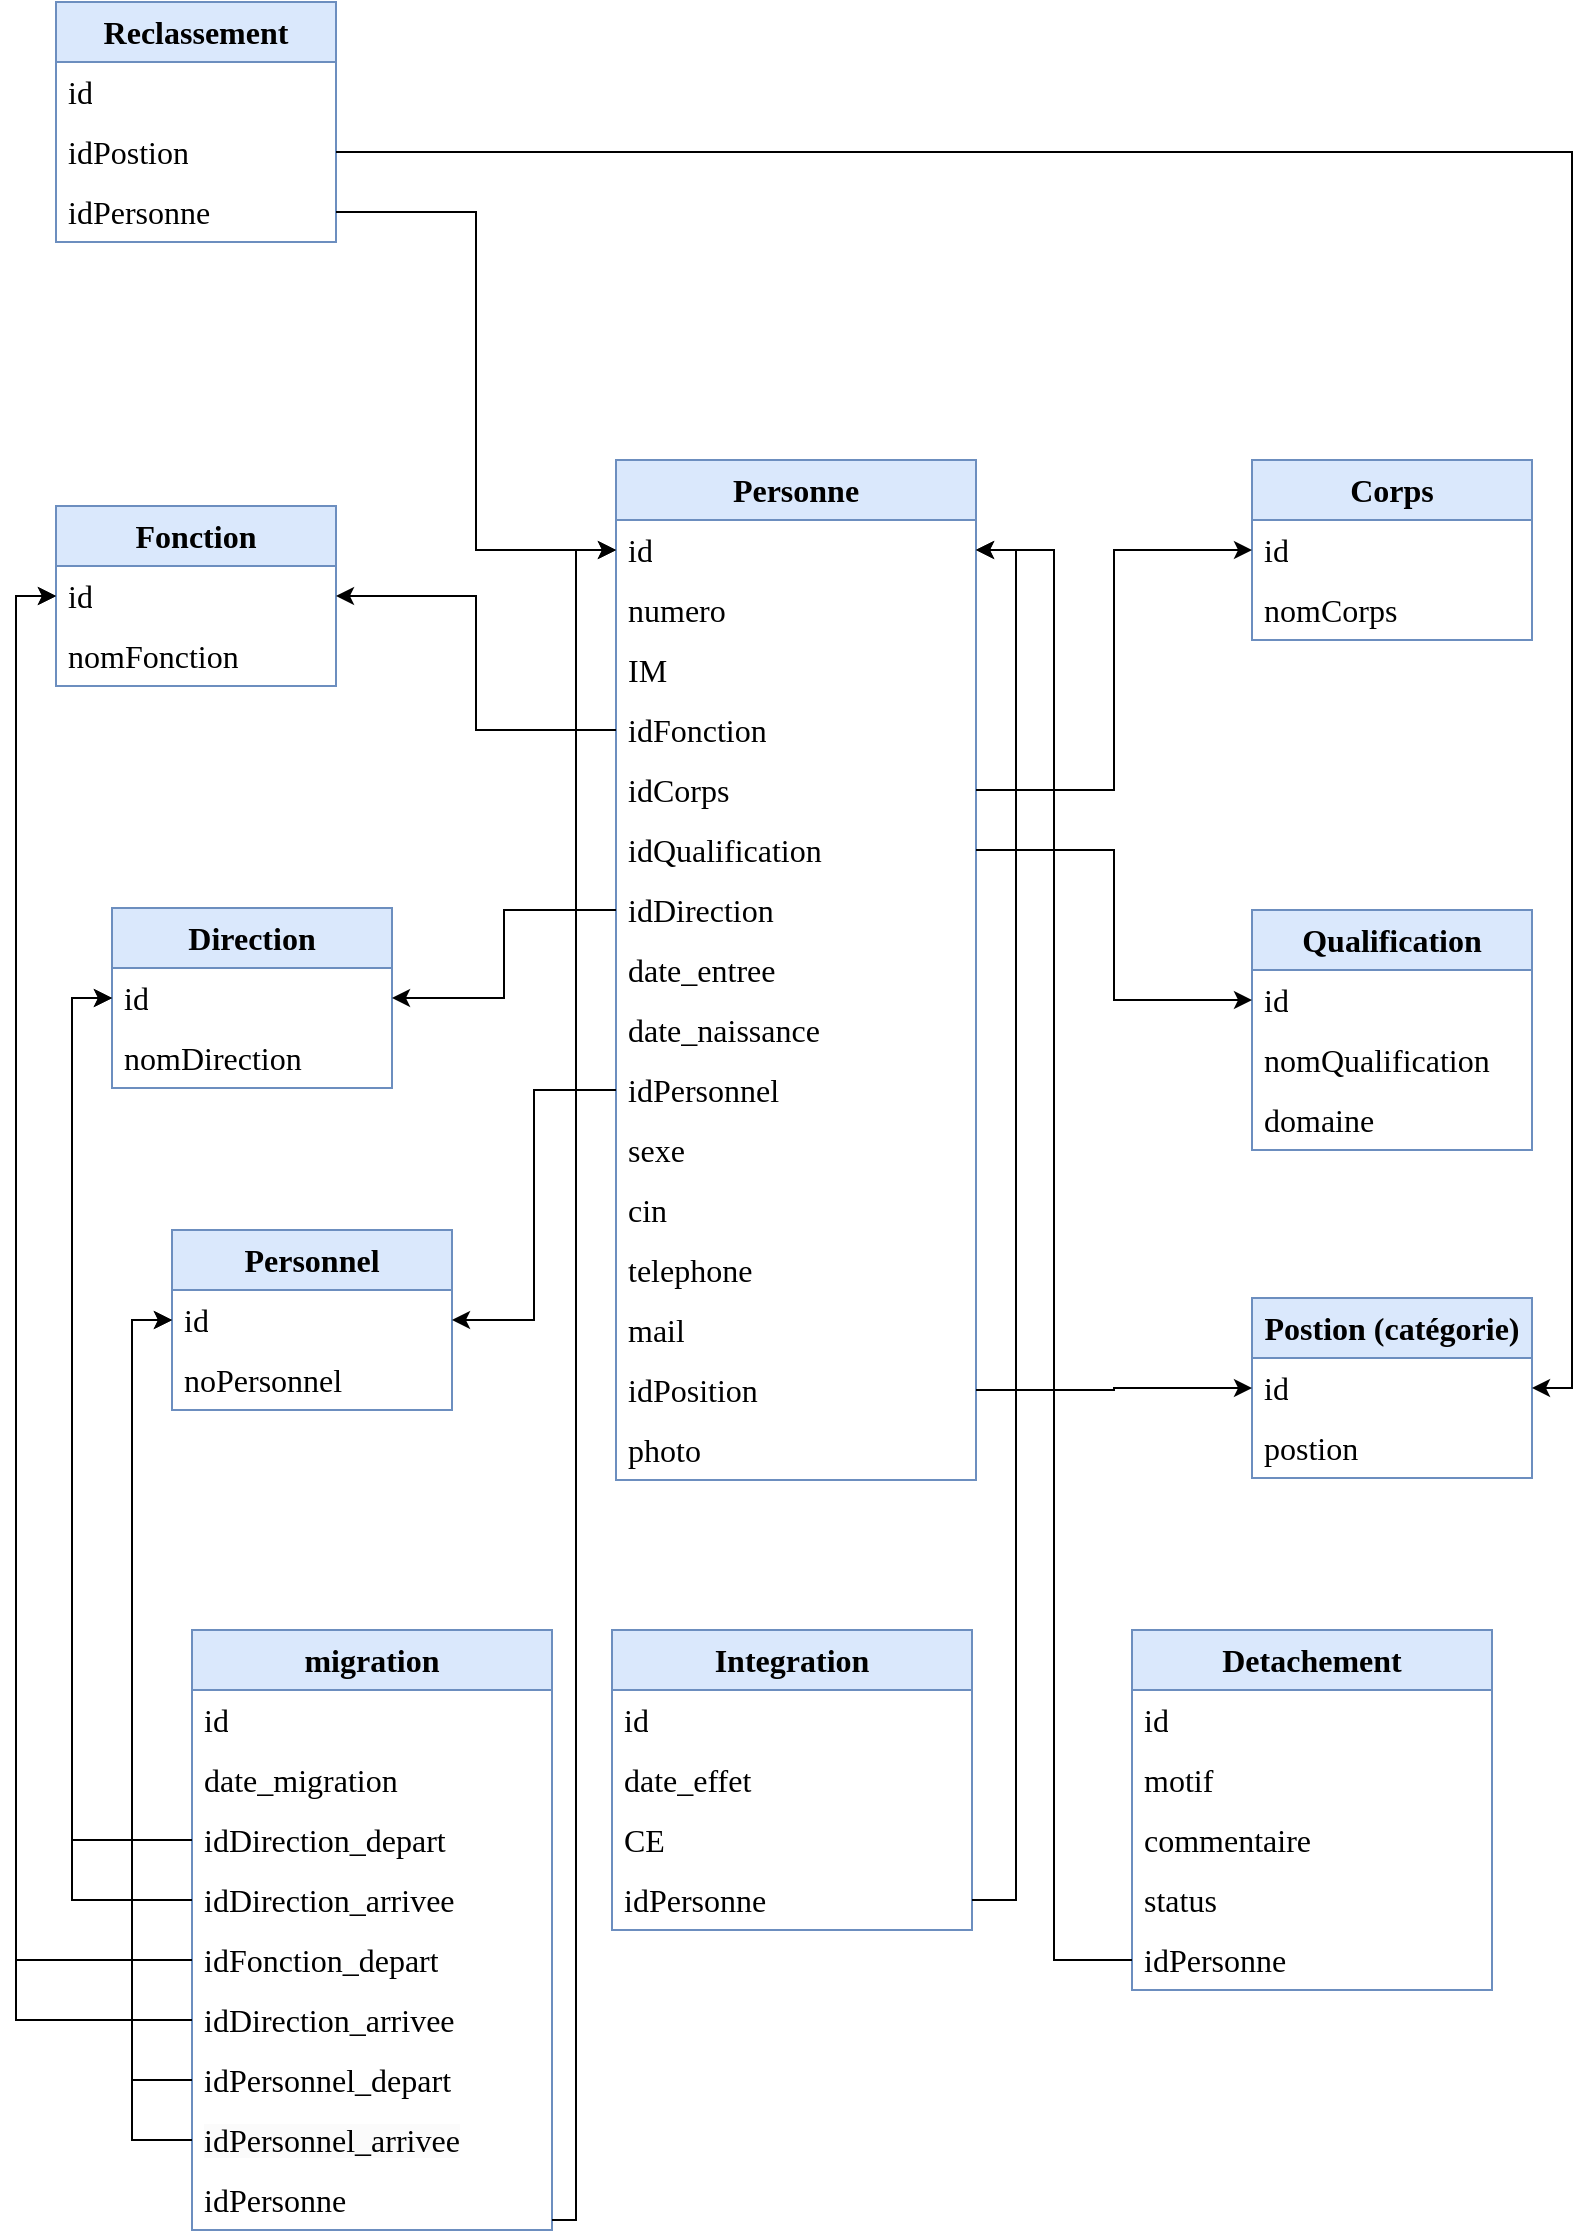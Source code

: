 <mxfile version="24.8.6">
  <diagram name="Page-1" id="xbP_BKPchQ0TbjlVVa8W">
    <mxGraphModel dx="1194" dy="615" grid="1" gridSize="10" guides="1" tooltips="1" connect="1" arrows="1" fold="1" page="1" pageScale="1" pageWidth="827" pageHeight="1169" math="0" shadow="0">
      <root>
        <mxCell id="0" />
        <mxCell id="1" parent="0" />
        <mxCell id="BYv_lYyAWEq5k142TW6Y-8" value="&lt;b style=&quot;font-size: 16px;&quot;&gt;Personne&lt;/b&gt;" style="swimlane;fontStyle=0;childLayout=stackLayout;horizontal=1;startSize=30;horizontalStack=0;resizeParent=1;resizeParentMax=0;resizeLast=0;collapsible=1;marginBottom=0;whiteSpace=wrap;html=1;fontFamily=Verdana;labelBorderColor=none;fontSize=16;fillColor=#dae8fc;strokeColor=#6c8ebf;" parent="1" vertex="1">
          <mxGeometry x="322" y="229" width="180" height="510" as="geometry" />
        </mxCell>
        <mxCell id="BYv_lYyAWEq5k142TW6Y-9" value="id" style="text;strokeColor=none;fillColor=none;align=left;verticalAlign=middle;spacingLeft=4;spacingRight=4;overflow=hidden;points=[[0,0.5],[1,0.5]];portConstraint=eastwest;rotatable=0;whiteSpace=wrap;html=1;fontFamily=Verdana;fontSize=16;fontColor=#000000;" parent="BYv_lYyAWEq5k142TW6Y-8" vertex="1">
          <mxGeometry y="30" width="180" height="30" as="geometry" />
        </mxCell>
        <mxCell id="BYv_lYyAWEq5k142TW6Y-10" value="numero" style="text;strokeColor=none;fillColor=none;align=left;verticalAlign=middle;spacingLeft=4;spacingRight=4;overflow=hidden;points=[[0,0.5],[1,0.5]];portConstraint=eastwest;rotatable=0;whiteSpace=wrap;html=1;fontFamily=Verdana;fontSize=16;fontColor=#000000;" parent="BYv_lYyAWEq5k142TW6Y-8" vertex="1">
          <mxGeometry y="60" width="180" height="30" as="geometry" />
        </mxCell>
        <mxCell id="BYv_lYyAWEq5k142TW6Y-11" value="IM" style="text;strokeColor=none;fillColor=none;align=left;verticalAlign=middle;spacingLeft=4;spacingRight=4;overflow=hidden;points=[[0,0.5],[1,0.5]];portConstraint=eastwest;rotatable=0;whiteSpace=wrap;html=1;fontFamily=Verdana;fontSize=16;fontColor=#000000;" parent="BYv_lYyAWEq5k142TW6Y-8" vertex="1">
          <mxGeometry y="90" width="180" height="30" as="geometry" />
        </mxCell>
        <mxCell id="BYv_lYyAWEq5k142TW6Y-22" value="&lt;p style=&quot;margin: 0px; font-variant-numeric: normal; font-variant-east-asian: normal; font-variant-alternates: normal; font-size-adjust: none; font-kerning: auto; font-optical-sizing: auto; font-feature-settings: normal; font-variation-settings: normal; font-variant-position: normal; font-stretch: normal; font-size: 16px; line-height: normal;&quot; class=&quot;p1&quot;&gt;idFonction&lt;/p&gt;" style="text;strokeColor=none;fillColor=none;align=left;verticalAlign=middle;spacingLeft=4;spacingRight=4;overflow=hidden;points=[[0,0.5],[1,0.5]];portConstraint=eastwest;rotatable=0;whiteSpace=wrap;html=1;fontFamily=Verdana;fontSize=16;fontColor=#000000;" parent="BYv_lYyAWEq5k142TW6Y-8" vertex="1">
          <mxGeometry y="120" width="180" height="30" as="geometry" />
        </mxCell>
        <mxCell id="BYv_lYyAWEq5k142TW6Y-23" value="idCorps" style="text;strokeColor=none;fillColor=none;align=left;verticalAlign=middle;spacingLeft=4;spacingRight=4;overflow=hidden;points=[[0,0.5],[1,0.5]];portConstraint=eastwest;rotatable=0;whiteSpace=wrap;html=1;fontFamily=Verdana;fontSize=16;fontColor=#000000;" parent="BYv_lYyAWEq5k142TW6Y-8" vertex="1">
          <mxGeometry y="150" width="180" height="30" as="geometry" />
        </mxCell>
        <mxCell id="BYv_lYyAWEq5k142TW6Y-24" value="idQualification" style="text;strokeColor=none;fillColor=none;align=left;verticalAlign=middle;spacingLeft=4;spacingRight=4;overflow=hidden;points=[[0,0.5],[1,0.5]];portConstraint=eastwest;rotatable=0;whiteSpace=wrap;html=1;fontFamily=Verdana;fontSize=16;fontColor=#000000;" parent="BYv_lYyAWEq5k142TW6Y-8" vertex="1">
          <mxGeometry y="180" width="180" height="30" as="geometry" />
        </mxCell>
        <mxCell id="BYv_lYyAWEq5k142TW6Y-45" value="idDirection" style="text;strokeColor=none;fillColor=none;align=left;verticalAlign=middle;spacingLeft=4;spacingRight=4;overflow=hidden;points=[[0,0.5],[1,0.5]];portConstraint=eastwest;rotatable=0;whiteSpace=wrap;html=1;fontFamily=Verdana;fontSize=16;fontColor=#000000;" parent="BYv_lYyAWEq5k142TW6Y-8" vertex="1">
          <mxGeometry y="210" width="180" height="30" as="geometry" />
        </mxCell>
        <mxCell id="BYv_lYyAWEq5k142TW6Y-25" value="date_entree" style="text;strokeColor=none;fillColor=none;align=left;verticalAlign=middle;spacingLeft=4;spacingRight=4;overflow=hidden;points=[[0,0.5],[1,0.5]];portConstraint=eastwest;rotatable=0;whiteSpace=wrap;html=1;fontFamily=Verdana;fontSize=16;fontColor=#000000;" parent="BYv_lYyAWEq5k142TW6Y-8" vertex="1">
          <mxGeometry y="240" width="180" height="30" as="geometry" />
        </mxCell>
        <mxCell id="BYv_lYyAWEq5k142TW6Y-26" value="date_naissance" style="text;strokeColor=none;fillColor=none;align=left;verticalAlign=middle;spacingLeft=4;spacingRight=4;overflow=hidden;points=[[0,0.5],[1,0.5]];portConstraint=eastwest;rotatable=0;whiteSpace=wrap;html=1;fontFamily=Verdana;fontSize=16;fontColor=#000000;" parent="BYv_lYyAWEq5k142TW6Y-8" vertex="1">
          <mxGeometry y="270" width="180" height="30" as="geometry" />
        </mxCell>
        <mxCell id="BYv_lYyAWEq5k142TW6Y-74" value="idPersonnel" style="text;strokeColor=none;fillColor=none;align=left;verticalAlign=middle;spacingLeft=4;spacingRight=4;overflow=hidden;points=[[0,0.5],[1,0.5]];portConstraint=eastwest;rotatable=0;whiteSpace=wrap;html=1;fontFamily=Verdana;fontSize=16;fontColor=#000000;" parent="BYv_lYyAWEq5k142TW6Y-8" vertex="1">
          <mxGeometry y="300" width="180" height="30" as="geometry" />
        </mxCell>
        <mxCell id="BYv_lYyAWEq5k142TW6Y-27" value="sexe" style="text;strokeColor=none;fillColor=none;align=left;verticalAlign=middle;spacingLeft=4;spacingRight=4;overflow=hidden;points=[[0,0.5],[1,0.5]];portConstraint=eastwest;rotatable=0;whiteSpace=wrap;html=1;fontFamily=Verdana;fontSize=16;fontColor=#000000;" parent="BYv_lYyAWEq5k142TW6Y-8" vertex="1">
          <mxGeometry y="330" width="180" height="30" as="geometry" />
        </mxCell>
        <mxCell id="BYv_lYyAWEq5k142TW6Y-28" value="cin" style="text;strokeColor=none;fillColor=none;align=left;verticalAlign=middle;spacingLeft=4;spacingRight=4;overflow=hidden;points=[[0,0.5],[1,0.5]];portConstraint=eastwest;rotatable=0;whiteSpace=wrap;html=1;fontFamily=Verdana;fontSize=16;fontColor=#000000;" parent="BYv_lYyAWEq5k142TW6Y-8" vertex="1">
          <mxGeometry y="360" width="180" height="30" as="geometry" />
        </mxCell>
        <mxCell id="BYv_lYyAWEq5k142TW6Y-63" value="telephone" style="text;strokeColor=none;fillColor=none;align=left;verticalAlign=middle;spacingLeft=4;spacingRight=4;overflow=hidden;points=[[0,0.5],[1,0.5]];portConstraint=eastwest;rotatable=0;whiteSpace=wrap;html=1;fontFamily=Verdana;fontSize=16;fontColor=#000000;" parent="BYv_lYyAWEq5k142TW6Y-8" vertex="1">
          <mxGeometry y="390" width="180" height="30" as="geometry" />
        </mxCell>
        <mxCell id="BYv_lYyAWEq5k142TW6Y-62" value="mail" style="text;strokeColor=none;fillColor=none;align=left;verticalAlign=middle;spacingLeft=4;spacingRight=4;overflow=hidden;points=[[0,0.5],[1,0.5]];portConstraint=eastwest;rotatable=0;whiteSpace=wrap;html=1;fontFamily=Verdana;fontSize=16;fontColor=#000000;" parent="BYv_lYyAWEq5k142TW6Y-8" vertex="1">
          <mxGeometry y="420" width="180" height="30" as="geometry" />
        </mxCell>
        <mxCell id="BYv_lYyAWEq5k142TW6Y-64" value="idPosition" style="text;strokeColor=none;fillColor=none;align=left;verticalAlign=middle;spacingLeft=4;spacingRight=4;overflow=hidden;points=[[0,0.5],[1,0.5]];portConstraint=eastwest;rotatable=0;whiteSpace=wrap;html=1;fontFamily=Verdana;fontSize=16;fontColor=#000000;" parent="BYv_lYyAWEq5k142TW6Y-8" vertex="1">
          <mxGeometry y="450" width="180" height="30" as="geometry" />
        </mxCell>
        <mxCell id="BYv_lYyAWEq5k142TW6Y-71" value="photo" style="text;strokeColor=none;fillColor=none;align=left;verticalAlign=middle;spacingLeft=4;spacingRight=4;overflow=hidden;points=[[0,0.5],[1,0.5]];portConstraint=eastwest;rotatable=0;whiteSpace=wrap;html=1;fontFamily=Verdana;fontSize=16;fontColor=#000000;" parent="BYv_lYyAWEq5k142TW6Y-8" vertex="1">
          <mxGeometry y="480" width="180" height="30" as="geometry" />
        </mxCell>
        <mxCell id="BYv_lYyAWEq5k142TW6Y-30" value="Fonction" style="swimlane;fontStyle=1;childLayout=stackLayout;horizontal=1;startSize=30;horizontalStack=0;resizeParent=1;resizeParentMax=0;resizeLast=0;collapsible=1;marginBottom=0;whiteSpace=wrap;html=1;fillColor=#dae8fc;strokeColor=#6c8ebf;fontSize=16;fontFamily=Verdana;" parent="1" vertex="1">
          <mxGeometry x="42" y="252" width="140" height="90" as="geometry" />
        </mxCell>
        <mxCell id="BYv_lYyAWEq5k142TW6Y-31" value="id" style="text;strokeColor=none;fillColor=none;align=left;verticalAlign=middle;spacingLeft=4;spacingRight=4;overflow=hidden;points=[[0,0.5],[1,0.5]];portConstraint=eastwest;rotatable=0;whiteSpace=wrap;html=1;fontSize=16;fontFamily=Verdana;" parent="BYv_lYyAWEq5k142TW6Y-30" vertex="1">
          <mxGeometry y="30" width="140" height="30" as="geometry" />
        </mxCell>
        <mxCell id="BYv_lYyAWEq5k142TW6Y-32" value="nomFonction" style="text;strokeColor=none;fillColor=none;align=left;verticalAlign=middle;spacingLeft=4;spacingRight=4;overflow=hidden;points=[[0,0.5],[1,0.5]];portConstraint=eastwest;rotatable=0;whiteSpace=wrap;html=1;fontSize=16;fontFamily=Verdana;" parent="BYv_lYyAWEq5k142TW6Y-30" vertex="1">
          <mxGeometry y="60" width="140" height="30" as="geometry" />
        </mxCell>
        <mxCell id="BYv_lYyAWEq5k142TW6Y-35" value="Corps" style="swimlane;fontStyle=1;childLayout=stackLayout;horizontal=1;startSize=30;horizontalStack=0;resizeParent=1;resizeParentMax=0;resizeLast=0;collapsible=1;marginBottom=0;whiteSpace=wrap;html=1;fillColor=#dae8fc;strokeColor=#6c8ebf;fontSize=16;fontFamily=Verdana;" parent="1" vertex="1">
          <mxGeometry x="640" y="229" width="140" height="90" as="geometry" />
        </mxCell>
        <mxCell id="BYv_lYyAWEq5k142TW6Y-36" value="id" style="text;strokeColor=none;fillColor=none;align=left;verticalAlign=middle;spacingLeft=4;spacingRight=4;overflow=hidden;points=[[0,0.5],[1,0.5]];portConstraint=eastwest;rotatable=0;whiteSpace=wrap;html=1;fontSize=16;fontFamily=Verdana;" parent="BYv_lYyAWEq5k142TW6Y-35" vertex="1">
          <mxGeometry y="30" width="140" height="30" as="geometry" />
        </mxCell>
        <mxCell id="BYv_lYyAWEq5k142TW6Y-37" value="nomCorps" style="text;strokeColor=none;fillColor=none;align=left;verticalAlign=middle;spacingLeft=4;spacingRight=4;overflow=hidden;points=[[0,0.5],[1,0.5]];portConstraint=eastwest;rotatable=0;whiteSpace=wrap;html=1;fontSize=16;fontFamily=Verdana;" parent="BYv_lYyAWEq5k142TW6Y-35" vertex="1">
          <mxGeometry y="60" width="140" height="30" as="geometry" />
        </mxCell>
        <mxCell id="BYv_lYyAWEq5k142TW6Y-39" value="Qualification" style="swimlane;fontStyle=1;childLayout=stackLayout;horizontal=1;startSize=30;horizontalStack=0;resizeParent=1;resizeParentMax=0;resizeLast=0;collapsible=1;marginBottom=0;whiteSpace=wrap;html=1;fillColor=#dae8fc;strokeColor=#6c8ebf;fontSize=16;fontFamily=Verdana;" parent="1" vertex="1">
          <mxGeometry x="640" y="454" width="140" height="120" as="geometry" />
        </mxCell>
        <mxCell id="BYv_lYyAWEq5k142TW6Y-40" value="id" style="text;strokeColor=none;fillColor=none;align=left;verticalAlign=middle;spacingLeft=4;spacingRight=4;overflow=hidden;points=[[0,0.5],[1,0.5]];portConstraint=eastwest;rotatable=0;whiteSpace=wrap;html=1;fontSize=16;fontFamily=Verdana;" parent="BYv_lYyAWEq5k142TW6Y-39" vertex="1">
          <mxGeometry y="30" width="140" height="30" as="geometry" />
        </mxCell>
        <mxCell id="BYv_lYyAWEq5k142TW6Y-41" value="nomQualification" style="text;strokeColor=none;fillColor=none;align=left;verticalAlign=middle;spacingLeft=4;spacingRight=4;overflow=hidden;points=[[0,0.5],[1,0.5]];portConstraint=eastwest;rotatable=0;whiteSpace=wrap;html=1;fontSize=16;fontFamily=Verdana;" parent="BYv_lYyAWEq5k142TW6Y-39" vertex="1">
          <mxGeometry y="60" width="140" height="30" as="geometry" />
        </mxCell>
        <mxCell id="BYv_lYyAWEq5k142TW6Y-43" value="domaine" style="text;strokeColor=none;fillColor=none;align=left;verticalAlign=middle;spacingLeft=4;spacingRight=4;overflow=hidden;points=[[0,0.5],[1,0.5]];portConstraint=eastwest;rotatable=0;whiteSpace=wrap;html=1;fontSize=16;fontFamily=Verdana;" parent="BYv_lYyAWEq5k142TW6Y-39" vertex="1">
          <mxGeometry y="90" width="140" height="30" as="geometry" />
        </mxCell>
        <mxCell id="BYv_lYyAWEq5k142TW6Y-46" value="Direction" style="swimlane;fontStyle=1;childLayout=stackLayout;horizontal=1;startSize=30;horizontalStack=0;resizeParent=1;resizeParentMax=0;resizeLast=0;collapsible=1;marginBottom=0;whiteSpace=wrap;html=1;fillColor=#dae8fc;strokeColor=#6c8ebf;fontSize=16;fontFamily=Verdana;" parent="1" vertex="1">
          <mxGeometry x="70" y="453" width="140" height="90" as="geometry" />
        </mxCell>
        <mxCell id="BYv_lYyAWEq5k142TW6Y-47" value="id" style="text;strokeColor=none;fillColor=none;align=left;verticalAlign=middle;spacingLeft=4;spacingRight=4;overflow=hidden;points=[[0,0.5],[1,0.5]];portConstraint=eastwest;rotatable=0;whiteSpace=wrap;html=1;fontSize=16;fontFamily=Verdana;" parent="BYv_lYyAWEq5k142TW6Y-46" vertex="1">
          <mxGeometry y="30" width="140" height="30" as="geometry" />
        </mxCell>
        <mxCell id="BYv_lYyAWEq5k142TW6Y-48" value="nomDirection" style="text;strokeColor=none;fillColor=none;align=left;verticalAlign=middle;spacingLeft=4;spacingRight=4;overflow=hidden;points=[[0,0.5],[1,0.5]];portConstraint=eastwest;rotatable=0;whiteSpace=wrap;html=1;fontSize=16;fontFamily=Verdana;" parent="BYv_lYyAWEq5k142TW6Y-46" vertex="1">
          <mxGeometry y="60" width="140" height="30" as="geometry" />
        </mxCell>
        <mxCell id="BYv_lYyAWEq5k142TW6Y-50" value="&lt;b style=&quot;font-size: 16px;&quot;&gt;migration&lt;/b&gt;" style="swimlane;fontStyle=0;childLayout=stackLayout;horizontal=1;startSize=30;horizontalStack=0;resizeParent=1;resizeParentMax=0;resizeLast=0;collapsible=1;marginBottom=0;whiteSpace=wrap;html=1;fontFamily=Verdana;labelBorderColor=none;fontSize=16;fillColor=#dae8fc;strokeColor=#6c8ebf;" parent="1" vertex="1">
          <mxGeometry x="110" y="814" width="180" height="300" as="geometry" />
        </mxCell>
        <mxCell id="BYv_lYyAWEq5k142TW6Y-51" value="id" style="text;strokeColor=none;fillColor=none;align=left;verticalAlign=middle;spacingLeft=4;spacingRight=4;overflow=hidden;points=[[0,0.5],[1,0.5]];portConstraint=eastwest;rotatable=0;whiteSpace=wrap;html=1;fontFamily=Verdana;fontSize=16;fontColor=#000000;" parent="BYv_lYyAWEq5k142TW6Y-50" vertex="1">
          <mxGeometry y="30" width="180" height="30" as="geometry" />
        </mxCell>
        <mxCell id="BYv_lYyAWEq5k142TW6Y-52" value="date_migration" style="text;strokeColor=none;fillColor=none;align=left;verticalAlign=middle;spacingLeft=4;spacingRight=4;overflow=hidden;points=[[0,0.5],[1,0.5]];portConstraint=eastwest;rotatable=0;whiteSpace=wrap;html=1;fontFamily=Verdana;fontSize=16;fontColor=#000000;" parent="BYv_lYyAWEq5k142TW6Y-50" vertex="1">
          <mxGeometry y="60" width="180" height="30" as="geometry" />
        </mxCell>
        <mxCell id="BYv_lYyAWEq5k142TW6Y-55" value="idDirection_depart" style="text;strokeColor=none;fillColor=none;align=left;verticalAlign=middle;spacingLeft=4;spacingRight=4;overflow=hidden;points=[[0,0.5],[1,0.5]];portConstraint=eastwest;rotatable=0;whiteSpace=wrap;html=1;fontFamily=Verdana;fontSize=16;fontColor=#000000;" parent="BYv_lYyAWEq5k142TW6Y-50" vertex="1">
          <mxGeometry y="90" width="180" height="30" as="geometry" />
        </mxCell>
        <mxCell id="BYv_lYyAWEq5k142TW6Y-59" value="idDirection_arrivee" style="text;strokeColor=none;fillColor=none;align=left;verticalAlign=middle;spacingLeft=4;spacingRight=4;overflow=hidden;points=[[0,0.5],[1,0.5]];portConstraint=eastwest;rotatable=0;whiteSpace=wrap;html=1;fontFamily=Verdana;fontSize=16;fontColor=#000000;" parent="BYv_lYyAWEq5k142TW6Y-50" vertex="1">
          <mxGeometry y="120" width="180" height="30" as="geometry" />
        </mxCell>
        <mxCell id="BYv_lYyAWEq5k142TW6Y-61" value="idFonction_depart" style="text;strokeColor=none;fillColor=none;align=left;verticalAlign=middle;spacingLeft=4;spacingRight=4;overflow=hidden;points=[[0,0.5],[1,0.5]];portConstraint=eastwest;rotatable=0;whiteSpace=wrap;html=1;fontFamily=Verdana;fontSize=16;fontColor=#000000;" parent="BYv_lYyAWEq5k142TW6Y-50" vertex="1">
          <mxGeometry y="150" width="180" height="30" as="geometry" />
        </mxCell>
        <mxCell id="BYv_lYyAWEq5k142TW6Y-72" value="idDirection_arrivee" style="text;strokeColor=none;fillColor=none;align=left;verticalAlign=middle;spacingLeft=4;spacingRight=4;overflow=hidden;points=[[0,0.5],[1,0.5]];portConstraint=eastwest;rotatable=0;whiteSpace=wrap;html=1;fontFamily=Verdana;fontSize=16;fontColor=#000000;" parent="BYv_lYyAWEq5k142TW6Y-50" vertex="1">
          <mxGeometry y="180" width="180" height="30" as="geometry" />
        </mxCell>
        <mxCell id="BYv_lYyAWEq5k142TW6Y-80" value="idPersonnel_depart" style="text;strokeColor=none;fillColor=none;align=left;verticalAlign=middle;spacingLeft=4;spacingRight=4;overflow=hidden;points=[[0,0.5],[1,0.5]];portConstraint=eastwest;rotatable=0;whiteSpace=wrap;html=1;fontFamily=Verdana;fontSize=16;fontColor=#000000;" parent="BYv_lYyAWEq5k142TW6Y-50" vertex="1">
          <mxGeometry y="210" width="180" height="30" as="geometry" />
        </mxCell>
        <mxCell id="BYv_lYyAWEq5k142TW6Y-79" value="&lt;span style=&quot;color: rgb(0, 0, 0); font-size: 16px; font-style: normal; font-variant-ligatures: normal; font-variant-caps: normal; font-weight: 400; letter-spacing: normal; orphans: 2; text-align: left; text-indent: 0px; text-transform: none; widows: 2; word-spacing: 0px; -webkit-text-stroke-width: 0px; white-space: normal; background-color: rgb(251, 251, 251); text-decoration-thickness: initial; text-decoration-style: initial; text-decoration-color: initial; float: none; display: inline !important;&quot;&gt;idPersonnel_arrivee&lt;/span&gt;" style="text;strokeColor=none;fillColor=none;align=left;verticalAlign=middle;spacingLeft=4;spacingRight=4;overflow=hidden;points=[[0,0.5],[1,0.5]];portConstraint=eastwest;rotatable=0;whiteSpace=wrap;html=1;fontFamily=Verdana;fontSize=16;fontColor=#000000;" parent="BYv_lYyAWEq5k142TW6Y-50" vertex="1">
          <mxGeometry y="240" width="180" height="30" as="geometry" />
        </mxCell>
        <mxCell id="BYv_lYyAWEq5k142TW6Y-82" value="idPersonne" style="text;strokeColor=none;fillColor=none;align=left;verticalAlign=middle;spacingLeft=4;spacingRight=4;overflow=hidden;points=[[0,0.5],[1,0.5]];portConstraint=eastwest;rotatable=0;whiteSpace=wrap;html=1;fontFamily=Verdana;fontSize=16;fontColor=#000000;" parent="BYv_lYyAWEq5k142TW6Y-50" vertex="1">
          <mxGeometry y="270" width="180" height="30" as="geometry" />
        </mxCell>
        <mxCell id="BYv_lYyAWEq5k142TW6Y-66" value="Postion (catégorie)" style="swimlane;fontStyle=1;childLayout=stackLayout;horizontal=1;startSize=30;horizontalStack=0;resizeParent=1;resizeParentMax=0;resizeLast=0;collapsible=1;marginBottom=0;whiteSpace=wrap;html=1;fillColor=#dae8fc;strokeColor=#6c8ebf;fontSize=16;fontFamily=Verdana;" parent="1" vertex="1">
          <mxGeometry x="640" y="648" width="140" height="90" as="geometry" />
        </mxCell>
        <mxCell id="BYv_lYyAWEq5k142TW6Y-67" value="id" style="text;strokeColor=none;fillColor=none;align=left;verticalAlign=middle;spacingLeft=4;spacingRight=4;overflow=hidden;points=[[0,0.5],[1,0.5]];portConstraint=eastwest;rotatable=0;whiteSpace=wrap;html=1;fontSize=16;fontFamily=Verdana;" parent="BYv_lYyAWEq5k142TW6Y-66" vertex="1">
          <mxGeometry y="30" width="140" height="30" as="geometry" />
        </mxCell>
        <mxCell id="BYv_lYyAWEq5k142TW6Y-68" value="postion" style="text;strokeColor=none;fillColor=none;align=left;verticalAlign=middle;spacingLeft=4;spacingRight=4;overflow=hidden;points=[[0,0.5],[1,0.5]];portConstraint=eastwest;rotatable=0;whiteSpace=wrap;html=1;fontSize=16;fontFamily=Verdana;" parent="BYv_lYyAWEq5k142TW6Y-66" vertex="1">
          <mxGeometry y="60" width="140" height="30" as="geometry" />
        </mxCell>
        <mxCell id="BYv_lYyAWEq5k142TW6Y-75" value="Personnel" style="swimlane;fontStyle=1;childLayout=stackLayout;horizontal=1;startSize=30;horizontalStack=0;resizeParent=1;resizeParentMax=0;resizeLast=0;collapsible=1;marginBottom=0;whiteSpace=wrap;html=1;fillColor=#dae8fc;strokeColor=#6c8ebf;fontSize=16;fontFamily=Verdana;" parent="1" vertex="1">
          <mxGeometry x="100" y="614" width="140" height="90" as="geometry" />
        </mxCell>
        <mxCell id="BYv_lYyAWEq5k142TW6Y-76" value="id" style="text;strokeColor=none;fillColor=none;align=left;verticalAlign=middle;spacingLeft=4;spacingRight=4;overflow=hidden;points=[[0,0.5],[1,0.5]];portConstraint=eastwest;rotatable=0;whiteSpace=wrap;html=1;fontSize=16;fontFamily=Verdana;" parent="BYv_lYyAWEq5k142TW6Y-75" vertex="1">
          <mxGeometry y="30" width="140" height="30" as="geometry" />
        </mxCell>
        <mxCell id="BYv_lYyAWEq5k142TW6Y-77" value="noPersonnel" style="text;strokeColor=none;fillColor=none;align=left;verticalAlign=middle;spacingLeft=4;spacingRight=4;overflow=hidden;points=[[0,0.5],[1,0.5]];portConstraint=eastwest;rotatable=0;whiteSpace=wrap;html=1;fontSize=16;fontFamily=Verdana;" parent="BYv_lYyAWEq5k142TW6Y-75" vertex="1">
          <mxGeometry y="60" width="140" height="30" as="geometry" />
        </mxCell>
        <mxCell id="BYv_lYyAWEq5k142TW6Y-83" style="edgeStyle=orthogonalEdgeStyle;rounded=0;orthogonalLoop=1;jettySize=auto;html=1;entryX=0;entryY=0.5;entryDx=0;entryDy=0;fontFamily=Verdana;fontSize=16;" parent="1" source="BYv_lYyAWEq5k142TW6Y-55" target="BYv_lYyAWEq5k142TW6Y-47" edge="1">
          <mxGeometry relative="1" as="geometry" />
        </mxCell>
        <mxCell id="BYv_lYyAWEq5k142TW6Y-84" style="edgeStyle=orthogonalEdgeStyle;rounded=0;orthogonalLoop=1;jettySize=auto;html=1;entryX=1;entryY=0.5;entryDx=0;entryDy=0;fontFamily=Verdana;fontSize=16;" parent="1" source="BYv_lYyAWEq5k142TW6Y-45" target="BYv_lYyAWEq5k142TW6Y-47" edge="1">
          <mxGeometry relative="1" as="geometry" />
        </mxCell>
        <mxCell id="BYv_lYyAWEq5k142TW6Y-85" style="edgeStyle=orthogonalEdgeStyle;rounded=0;orthogonalLoop=1;jettySize=auto;html=1;entryX=1;entryY=0.5;entryDx=0;entryDy=0;fontFamily=Verdana;fontSize=16;" parent="1" source="BYv_lYyAWEq5k142TW6Y-22" target="BYv_lYyAWEq5k142TW6Y-31" edge="1">
          <mxGeometry relative="1" as="geometry" />
        </mxCell>
        <mxCell id="BYv_lYyAWEq5k142TW6Y-86" style="edgeStyle=orthogonalEdgeStyle;rounded=0;orthogonalLoop=1;jettySize=auto;html=1;entryX=0;entryY=0.5;entryDx=0;entryDy=0;fontFamily=Verdana;fontSize=16;" parent="1" source="BYv_lYyAWEq5k142TW6Y-23" target="BYv_lYyAWEq5k142TW6Y-36" edge="1">
          <mxGeometry relative="1" as="geometry" />
        </mxCell>
        <mxCell id="BYv_lYyAWEq5k142TW6Y-87" style="edgeStyle=orthogonalEdgeStyle;rounded=0;orthogonalLoop=1;jettySize=auto;html=1;entryX=0;entryY=0.5;entryDx=0;entryDy=0;fontFamily=Verdana;fontSize=16;" parent="1" source="BYv_lYyAWEq5k142TW6Y-24" target="BYv_lYyAWEq5k142TW6Y-40" edge="1">
          <mxGeometry relative="1" as="geometry" />
        </mxCell>
        <mxCell id="BYv_lYyAWEq5k142TW6Y-88" style="edgeStyle=orthogonalEdgeStyle;rounded=0;orthogonalLoop=1;jettySize=auto;html=1;entryX=0;entryY=0.5;entryDx=0;entryDy=0;fontFamily=Verdana;fontSize=16;" parent="1" source="BYv_lYyAWEq5k142TW6Y-64" target="BYv_lYyAWEq5k142TW6Y-67" edge="1">
          <mxGeometry relative="1" as="geometry" />
        </mxCell>
        <mxCell id="BYv_lYyAWEq5k142TW6Y-89" style="edgeStyle=orthogonalEdgeStyle;rounded=0;orthogonalLoop=1;jettySize=auto;html=1;entryX=1;entryY=0.5;entryDx=0;entryDy=0;fontFamily=Verdana;fontSize=16;" parent="1" source="BYv_lYyAWEq5k142TW6Y-74" target="BYv_lYyAWEq5k142TW6Y-76" edge="1">
          <mxGeometry relative="1" as="geometry" />
        </mxCell>
        <mxCell id="BYv_lYyAWEq5k142TW6Y-90" style="edgeStyle=orthogonalEdgeStyle;rounded=0;orthogonalLoop=1;jettySize=auto;html=1;entryX=0;entryY=0.5;entryDx=0;entryDy=0;fontFamily=Verdana;fontSize=16;" parent="1" source="BYv_lYyAWEq5k142TW6Y-59" target="BYv_lYyAWEq5k142TW6Y-47" edge="1">
          <mxGeometry relative="1" as="geometry" />
        </mxCell>
        <mxCell id="BYv_lYyAWEq5k142TW6Y-91" style="edgeStyle=orthogonalEdgeStyle;rounded=0;orthogonalLoop=1;jettySize=auto;html=1;entryX=0;entryY=0.5;entryDx=0;entryDy=0;fontFamily=Verdana;fontSize=16;" parent="1" source="BYv_lYyAWEq5k142TW6Y-61" target="BYv_lYyAWEq5k142TW6Y-31" edge="1">
          <mxGeometry relative="1" as="geometry" />
        </mxCell>
        <mxCell id="BYv_lYyAWEq5k142TW6Y-92" style="edgeStyle=orthogonalEdgeStyle;rounded=0;orthogonalLoop=1;jettySize=auto;html=1;entryX=0;entryY=0.5;entryDx=0;entryDy=0;fontFamily=Verdana;fontSize=16;" parent="1" source="BYv_lYyAWEq5k142TW6Y-72" target="BYv_lYyAWEq5k142TW6Y-31" edge="1">
          <mxGeometry relative="1" as="geometry" />
        </mxCell>
        <mxCell id="BYv_lYyAWEq5k142TW6Y-93" style="edgeStyle=orthogonalEdgeStyle;rounded=0;orthogonalLoop=1;jettySize=auto;html=1;entryX=0;entryY=0.5;entryDx=0;entryDy=0;fontFamily=Verdana;fontSize=16;" parent="1" source="BYv_lYyAWEq5k142TW6Y-80" target="BYv_lYyAWEq5k142TW6Y-76" edge="1">
          <mxGeometry relative="1" as="geometry" />
        </mxCell>
        <mxCell id="BYv_lYyAWEq5k142TW6Y-95" style="edgeStyle=orthogonalEdgeStyle;rounded=0;orthogonalLoop=1;jettySize=auto;html=1;entryX=0;entryY=0.5;entryDx=0;entryDy=0;fontFamily=Verdana;fontSize=16;" parent="1" source="BYv_lYyAWEq5k142TW6Y-79" target="BYv_lYyAWEq5k142TW6Y-76" edge="1">
          <mxGeometry relative="1" as="geometry" />
        </mxCell>
        <mxCell id="BYv_lYyAWEq5k142TW6Y-96" style="edgeStyle=orthogonalEdgeStyle;rounded=0;orthogonalLoop=1;jettySize=auto;html=1;entryX=0;entryY=0.5;entryDx=0;entryDy=0;fontFamily=Verdana;fontSize=16;" parent="1" source="BYv_lYyAWEq5k142TW6Y-82" target="BYv_lYyAWEq5k142TW6Y-9" edge="1">
          <mxGeometry relative="1" as="geometry">
            <Array as="points">
              <mxPoint x="302" y="1109" />
              <mxPoint x="302" y="274" />
            </Array>
          </mxGeometry>
        </mxCell>
        <mxCell id="BYv_lYyAWEq5k142TW6Y-97" value="Integration" style="swimlane;fontStyle=1;childLayout=stackLayout;horizontal=1;startSize=30;horizontalStack=0;resizeParent=1;resizeParentMax=0;resizeLast=0;collapsible=1;marginBottom=0;whiteSpace=wrap;html=1;fillColor=#dae8fc;strokeColor=#6c8ebf;fontSize=16;fontFamily=Verdana;" parent="1" vertex="1">
          <mxGeometry x="320" y="814" width="180" height="150" as="geometry" />
        </mxCell>
        <mxCell id="BYv_lYyAWEq5k142TW6Y-98" value="id" style="text;strokeColor=none;fillColor=none;align=left;verticalAlign=middle;spacingLeft=4;spacingRight=4;overflow=hidden;points=[[0,0.5],[1,0.5]];portConstraint=eastwest;rotatable=0;whiteSpace=wrap;html=1;fontSize=16;fontFamily=Verdana;" parent="BYv_lYyAWEq5k142TW6Y-97" vertex="1">
          <mxGeometry y="30" width="180" height="30" as="geometry" />
        </mxCell>
        <mxCell id="BYv_lYyAWEq5k142TW6Y-99" value="date_effet" style="text;strokeColor=none;fillColor=none;align=left;verticalAlign=middle;spacingLeft=4;spacingRight=4;overflow=hidden;points=[[0,0.5],[1,0.5]];portConstraint=eastwest;rotatable=0;whiteSpace=wrap;html=1;fontSize=16;fontFamily=Verdana;" parent="BYv_lYyAWEq5k142TW6Y-97" vertex="1">
          <mxGeometry y="60" width="180" height="30" as="geometry" />
        </mxCell>
        <mxCell id="BYv_lYyAWEq5k142TW6Y-100" value="CE" style="text;strokeColor=none;fillColor=none;align=left;verticalAlign=middle;spacingLeft=4;spacingRight=4;overflow=hidden;points=[[0,0.5],[1,0.5]];portConstraint=eastwest;rotatable=0;whiteSpace=wrap;html=1;fontSize=16;fontFamily=Verdana;" parent="BYv_lYyAWEq5k142TW6Y-97" vertex="1">
          <mxGeometry y="90" width="180" height="30" as="geometry" />
        </mxCell>
        <mxCell id="BYv_lYyAWEq5k142TW6Y-101" value="idPersonne" style="text;strokeColor=none;fillColor=none;align=left;verticalAlign=middle;spacingLeft=4;spacingRight=4;overflow=hidden;points=[[0,0.5],[1,0.5]];portConstraint=eastwest;rotatable=0;whiteSpace=wrap;html=1;fontSize=16;fontFamily=Verdana;" parent="BYv_lYyAWEq5k142TW6Y-97" vertex="1">
          <mxGeometry y="120" width="180" height="30" as="geometry" />
        </mxCell>
        <mxCell id="BYv_lYyAWEq5k142TW6Y-102" style="edgeStyle=orthogonalEdgeStyle;rounded=0;orthogonalLoop=1;jettySize=auto;html=1;entryX=1;entryY=0.5;entryDx=0;entryDy=0;" parent="1" source="BYv_lYyAWEq5k142TW6Y-101" target="BYv_lYyAWEq5k142TW6Y-9" edge="1">
          <mxGeometry relative="1" as="geometry" />
        </mxCell>
        <mxCell id="BYv_lYyAWEq5k142TW6Y-103" value="Detachement" style="swimlane;fontStyle=1;childLayout=stackLayout;horizontal=1;startSize=30;horizontalStack=0;resizeParent=1;resizeParentMax=0;resizeLast=0;collapsible=1;marginBottom=0;whiteSpace=wrap;html=1;fillColor=#dae8fc;strokeColor=#6c8ebf;fontSize=16;fontFamily=Verdana;" parent="1" vertex="1">
          <mxGeometry x="580" y="814" width="180" height="180" as="geometry" />
        </mxCell>
        <mxCell id="BYv_lYyAWEq5k142TW6Y-104" value="id" style="text;strokeColor=none;fillColor=none;align=left;verticalAlign=middle;spacingLeft=4;spacingRight=4;overflow=hidden;points=[[0,0.5],[1,0.5]];portConstraint=eastwest;rotatable=0;whiteSpace=wrap;html=1;fontSize=16;fontFamily=Verdana;" parent="BYv_lYyAWEq5k142TW6Y-103" vertex="1">
          <mxGeometry y="30" width="180" height="30" as="geometry" />
        </mxCell>
        <mxCell id="BYv_lYyAWEq5k142TW6Y-105" value="motif" style="text;strokeColor=none;fillColor=none;align=left;verticalAlign=middle;spacingLeft=4;spacingRight=4;overflow=hidden;points=[[0,0.5],[1,0.5]];portConstraint=eastwest;rotatable=0;whiteSpace=wrap;html=1;fontSize=16;fontFamily=Verdana;" parent="BYv_lYyAWEq5k142TW6Y-103" vertex="1">
          <mxGeometry y="60" width="180" height="30" as="geometry" />
        </mxCell>
        <mxCell id="BYv_lYyAWEq5k142TW6Y-106" value="commentaire" style="text;strokeColor=none;fillColor=none;align=left;verticalAlign=middle;spacingLeft=4;spacingRight=4;overflow=hidden;points=[[0,0.5],[1,0.5]];portConstraint=eastwest;rotatable=0;whiteSpace=wrap;html=1;fontSize=16;fontFamily=Verdana;" parent="BYv_lYyAWEq5k142TW6Y-103" vertex="1">
          <mxGeometry y="90" width="180" height="30" as="geometry" />
        </mxCell>
        <mxCell id="BYv_lYyAWEq5k142TW6Y-107" value="status" style="text;strokeColor=none;fillColor=none;align=left;verticalAlign=middle;spacingLeft=4;spacingRight=4;overflow=hidden;points=[[0,0.5],[1,0.5]];portConstraint=eastwest;rotatable=0;whiteSpace=wrap;html=1;fontSize=16;fontFamily=Verdana;" parent="BYv_lYyAWEq5k142TW6Y-103" vertex="1">
          <mxGeometry y="120" width="180" height="30" as="geometry" />
        </mxCell>
        <mxCell id="BYv_lYyAWEq5k142TW6Y-108" value="idPersonne" style="text;strokeColor=none;fillColor=none;align=left;verticalAlign=middle;spacingLeft=4;spacingRight=4;overflow=hidden;points=[[0,0.5],[1,0.5]];portConstraint=eastwest;rotatable=0;whiteSpace=wrap;html=1;fontSize=16;fontFamily=Verdana;" parent="BYv_lYyAWEq5k142TW6Y-103" vertex="1">
          <mxGeometry y="150" width="180" height="30" as="geometry" />
        </mxCell>
        <mxCell id="BYv_lYyAWEq5k142TW6Y-110" style="edgeStyle=orthogonalEdgeStyle;rounded=0;orthogonalLoop=1;jettySize=auto;html=1;" parent="1" source="BYv_lYyAWEq5k142TW6Y-108" target="BYv_lYyAWEq5k142TW6Y-9" edge="1">
          <mxGeometry relative="1" as="geometry" />
        </mxCell>
        <mxCell id="BYv_lYyAWEq5k142TW6Y-111" value="Reclassement" style="swimlane;fontStyle=1;childLayout=stackLayout;horizontal=1;startSize=30;horizontalStack=0;resizeParent=1;resizeParentMax=0;resizeLast=0;collapsible=1;marginBottom=0;whiteSpace=wrap;html=1;fillColor=#dae8fc;strokeColor=#6c8ebf;fontSize=16;fontFamily=Verdana;" parent="1" vertex="1">
          <mxGeometry x="42" width="140" height="120" as="geometry" />
        </mxCell>
        <mxCell id="BYv_lYyAWEq5k142TW6Y-112" value="id" style="text;strokeColor=none;fillColor=none;align=left;verticalAlign=middle;spacingLeft=4;spacingRight=4;overflow=hidden;points=[[0,0.5],[1,0.5]];portConstraint=eastwest;rotatable=0;whiteSpace=wrap;html=1;fontSize=16;fontFamily=Verdana;" parent="BYv_lYyAWEq5k142TW6Y-111" vertex="1">
          <mxGeometry y="30" width="140" height="30" as="geometry" />
        </mxCell>
        <mxCell id="BYv_lYyAWEq5k142TW6Y-114" value="idPostion" style="text;strokeColor=none;fillColor=none;align=left;verticalAlign=middle;spacingLeft=4;spacingRight=4;overflow=hidden;points=[[0,0.5],[1,0.5]];portConstraint=eastwest;rotatable=0;whiteSpace=wrap;html=1;fontSize=16;fontFamily=Verdana;" parent="BYv_lYyAWEq5k142TW6Y-111" vertex="1">
          <mxGeometry y="60" width="140" height="30" as="geometry" />
        </mxCell>
        <mxCell id="BYv_lYyAWEq5k142TW6Y-113" value="idPersonne" style="text;strokeColor=none;fillColor=none;align=left;verticalAlign=middle;spacingLeft=4;spacingRight=4;overflow=hidden;points=[[0,0.5],[1,0.5]];portConstraint=eastwest;rotatable=0;whiteSpace=wrap;html=1;fontSize=16;fontFamily=Verdana;" parent="BYv_lYyAWEq5k142TW6Y-111" vertex="1">
          <mxGeometry y="90" width="140" height="30" as="geometry" />
        </mxCell>
        <mxCell id="BYv_lYyAWEq5k142TW6Y-115" style="edgeStyle=orthogonalEdgeStyle;rounded=0;orthogonalLoop=1;jettySize=auto;html=1;entryX=0;entryY=0.5;entryDx=0;entryDy=0;" parent="1" source="BYv_lYyAWEq5k142TW6Y-113" target="BYv_lYyAWEq5k142TW6Y-9" edge="1">
          <mxGeometry relative="1" as="geometry" />
        </mxCell>
        <mxCell id="BYv_lYyAWEq5k142TW6Y-116" style="edgeStyle=orthogonalEdgeStyle;rounded=0;orthogonalLoop=1;jettySize=auto;html=1;entryX=1;entryY=0.5;entryDx=0;entryDy=0;" parent="1" source="BYv_lYyAWEq5k142TW6Y-114" target="BYv_lYyAWEq5k142TW6Y-67" edge="1">
          <mxGeometry relative="1" as="geometry" />
        </mxCell>
      </root>
    </mxGraphModel>
  </diagram>
</mxfile>
